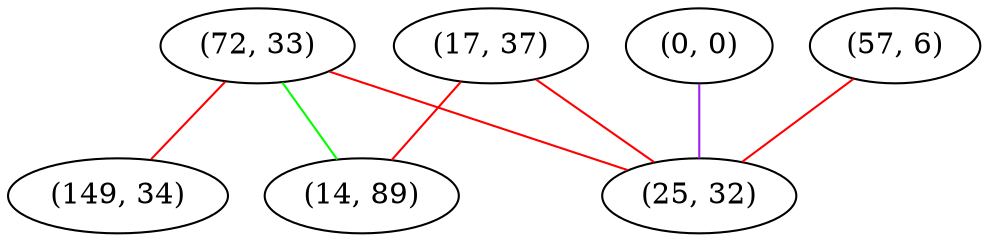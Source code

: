 graph "" {
"(17, 37)";
"(0, 0)";
"(72, 33)";
"(57, 6)";
"(14, 89)";
"(149, 34)";
"(25, 32)";
"(17, 37)" -- "(25, 32)"  [color=red, key=0, weight=1];
"(17, 37)" -- "(14, 89)"  [color=red, key=0, weight=1];
"(0, 0)" -- "(25, 32)"  [color=purple, key=0, weight=4];
"(72, 33)" -- "(14, 89)"  [color=green, key=0, weight=2];
"(72, 33)" -- "(149, 34)"  [color=red, key=0, weight=1];
"(72, 33)" -- "(25, 32)"  [color=red, key=0, weight=1];
"(57, 6)" -- "(25, 32)"  [color=red, key=0, weight=1];
}
